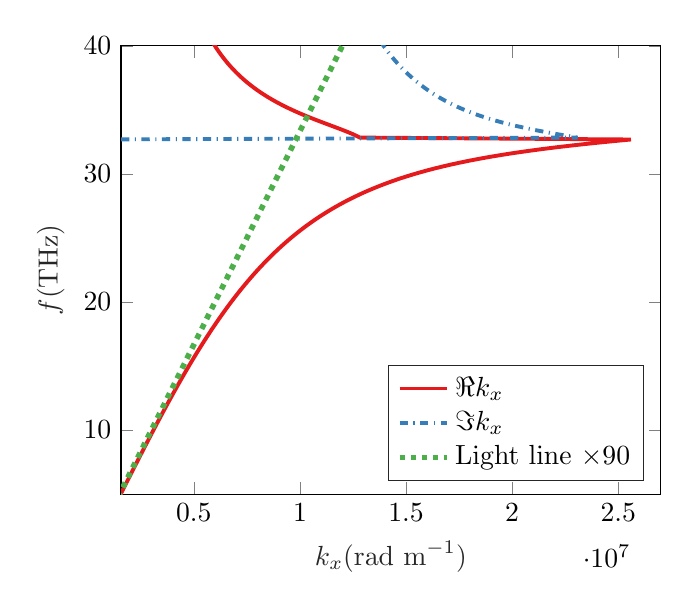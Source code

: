 % This file was created by matlab2tikz.
%
%The latest updates can be retrieved from
%  http://www.mathworks.com/matlabcentral/fileexchange/22022-matlab2tikz-matlab2tikz
%where you can also make suggestions and rate matlab2tikz.
%
\definecolor{mycolor1}{rgb}{0.894,0.102,0.11}%
\definecolor{mycolor2}{rgb}{0.216,0.494,0.722}%
\definecolor{mycolor3}{rgb}{0.302,0.686,0.29}%
%
\begin{tikzpicture}

\begin{axis}[
xmin=1569124,
xmax=27000000,
xlabel style={font=\color{white!15!black}},
xlabel={$k_x (\mathrm{rad~m}^{-1})$},
ymin=5,
ymax=40,
ylabel style={font=\color{white!15!black}},
ylabel={$f (\mathrm{THz})$},
axis background/.style={fill=white},
legend style={at={(0.97,0.03)}, anchor=south east, legend cell align=left, align=left, draw=white!15!black}
]
\addplot [color=mycolor1, line width=1.4pt]
  table[row sep=crcr]{%
31836.371	0.1\\
79553.604	0.25\\
127167.314	0.4\\
174680.576	0.551\\
222096.671	0.701\\
269418.884	0.851\\
316650.481	1.001\\
363794.709	1.151\\
410854.792	1.301\\
457833.936	1.452\\
504735.327	1.602\\
551562.132	1.752\\
598317.499	1.902\\
645004.563	2.052\\
691626.441	2.202\\
738186.236	2.353\\
784687.038	2.503\\
831131.925	2.653\\
877523.962	2.803\\
923866.204	2.953\\
970161.699	3.103\\
1016413.485	3.254\\
1062624.591	3.404\\
1108798.041	3.554\\
1154936.856	3.704\\
1201044.048	3.854\\
1247122.629	4.004\\
1293175.607	4.155\\
1339205.99	4.305\\
1385216.784	4.455\\
1431210.997	4.605\\
1477191.637	4.755\\
1523161.717	4.905\\
1569124.25	5.056\\
1615082.258	5.206\\
1661038.766	5.356\\
1706996.806	5.506\\
1752959.418	5.656\\
1798929.651	5.806\\
1844910.564	5.957\\
1890905.227	6.107\\
1936916.721	6.257\\
1982948.143	6.407\\
2029002.6	6.557\\
2075083.219	6.707\\
2121193.141	6.858\\
2167335.524	7.008\\
2213513.548	7.158\\
2259730.41	7.308\\
2305989.331	7.458\\
2352293.552	7.608\\
2398646.342	7.759\\
2445050.99	7.909\\
2491510.815	8.059\\
2538029.164	8.209\\
2584609.412	8.359\\
2631254.965	8.509\\
2677969.261	8.66\\
2724755.772	8.81\\
2771618.006	8.96\\
2818559.506	9.11\\
2865583.854	9.26\\
2912694.673	9.41\\
2959895.625	9.561\\
3007190.418	9.711\\
3054582.803	9.861\\
3102076.579	10.011\\
3149675.594	10.161\\
3197383.745	10.311\\
3245204.983	10.462\\
3293143.314	10.612\\
3341202.799	10.762\\
3389387.559	10.912\\
3437701.775	11.062\\
3486149.693	11.212\\
3534735.624	11.363\\
3583463.946	11.513\\
3632339.11	11.663\\
3681365.637	11.813\\
3730548.126	11.963\\
3779891.255	12.113\\
3829399.782	12.264\\
3879078.55	12.414\\
3928932.491	12.564\\
3978966.627	12.714\\
4029186.072	12.864\\
4079596.039	13.014\\
4130201.844	13.165\\
4181008.905	13.315\\
4232022.748	13.465\\
4283249.015	13.615\\
4334693.46	13.765\\
4386361.962	13.915\\
4438260.522	14.066\\
4490395.273	14.216\\
4542772.482	14.366\\
4595398.556	14.516\\
4648280.047	14.666\\
4701423.656	14.816\\
4754836.241	14.967\\
4808524.822	15.117\\
4862496.588	15.267\\
4916758.9	15.417\\
4971319.303	15.567\\
5026185.527	15.717\\
5081365.499	15.868\\
5136867.35	16.018\\
5192699.421	16.168\\
5248870.273	16.318\\
5305388.693	16.468\\
5362263.707	16.618\\
5419504.588	16.769\\
5477120.864	16.919\\
5535122.334	17.069\\
5593519.071	17.219\\
5652321.439	17.369\\
5711540.107	17.519\\
5771186.054	17.67\\
5831270.592	17.82\\
5891805.371	17.97\\
5952802.4	18.12\\
6014274.061	18.27\\
6076233.124	18.42\\
6138692.765	18.571\\
6201666.586	18.721\\
6265168.631	18.871\\
6329213.409	19.021\\
6393815.914	19.171\\
6458991.648	19.321\\
6524756.643	19.472\\
6591127.491	19.622\\
6658121.366	19.772\\
6725756.053	19.922\\
6794049.982	20.072\\
6863022.254	20.222\\
6932692.677	20.373\\
7003081.806	20.523\\
7074210.972	20.673\\
7146102.331	20.823\\
7218778.903	20.973\\
7292264.618	21.123\\
7366584.364	21.274\\
7441764.041	21.424\\
7517830.614	21.574\\
7594812.175	21.724\\
7672738.004	21.874\\
7751638.636	22.024\\
7831545.937	22.175\\
7912493.175	22.325\\
7994515.111	22.475\\
8077648.083	22.625\\
8161930.101	22.775\\
8247400.953	22.925\\
8334102.317	23.076\\
8422077.874	23.226\\
8511373.442	23.376\\
8602037.115	23.526\\
8694119.408	23.676\\
8787673.426	23.826\\
8882755.035	23.977\\
8979423.052	24.127\\
9077739.457	24.277\\
9177769.612	24.427\\
9279582.507	24.577\\
9383251.03	24.727\\
9488852.249	24.878\\
9596467.74	25.028\\
9706183.925	25.178\\
9818092.456	25.328\\
9932290.631	25.478\\
10048881.851	25.628\\
10167976.125	25.779\\
10289690.623	25.929\\
10414150.289	26.079\\
10541488.515	26.229\\
10671847.897	26.379\\
10805381.055	26.529\\
10942251.564	26.68\\
11082634.978	26.83\\
11226719.974	26.98\\
11374709.631	27.13\\
11526822.861	27.28\\
11683296.013	27.43\\
11844384.677	27.581\\
12010365.706	27.731\\
12181539.511	27.881\\
12358232.639	28.031\\
12540800.704	28.181\\
12729631.699	28.331\\
12925149.771	28.482\\
13127819.508	28.632\\
13338150.837	28.782\\
13556704.602	28.932\\
13784098.954	29.082\\
14021016.649	29.232\\
14268213.405	29.383\\
14526527.465	29.533\\
14796890.519	29.683\\
15080340.171	29.833\\
15378034.094	29.983\\
15691266.038	30.133\\
16021483.753	30.284\\
16370308.818	30.434\\
16739558.151	30.584\\
17131266.667	30.734\\
17547710.01	30.884\\
17991425.507	31.034\\
18465228.273	31.185\\
18972217.644	31.335\\
19515766.77	31.485\\
20099485.151	31.635\\
20727140.621	31.785\\
21402524.448	31.935\\
22129242.975	32.086\\
22910424.413	32.236\\
23748344.184	32.386\\
24643999.097	32.536\\
25596697.056	32.686\\
12824427.312	32.836\\
12644710.078	32.987\\
12444521.687	33.137\\
12227723.374	33.287\\
11998507.063	33.437\\
11761040.607	33.587\\
11519172.399	33.737\\
11276236.735	33.888\\
11034965.259	34.038\\
10797484.339	34.188\\
10565368.333	34.338\\
10339720.725	34.488\\
10121262.604	34.638\\
9910416.077	34.789\\
9707376.643	34.939\\
9512172.688	35.089\\
9324712.653	35.239\\
9144821.435	35.389\\
8972267.918	35.539\\
8806785.474	35.69\\
8648086.996	35.84\\
8495875.78	35.99\\
8349853.277	36.14\\
8209724.521	36.29\\
8075201.832	36.44\\
7946007.257	36.591\\
7821874.092	36.741\\
7702547.738	36.891\\
7587786.085	37.041\\
7477359.554	37.191\\
7371050.91	37.341\\
7268654.917	37.492\\
7169977.883	37.642\\
7074837.157	37.792\\
6983060.572	37.942\\
6894485.891	38.092\\
6808960.246	38.242\\
6726339.586	38.393\\
6646488.148	38.543\\
6569277.949	38.693\\
6494588.297	38.843\\
6422305.334	38.993\\
6352321.603	39.143\\
6284535.642	39.294\\
6218851.6	39.444\\
6155178.883	39.594\\
6093431.82	39.744\\
6033529.351	39.894\\
5975394.737	40.044\\
5918955.291	40.195\\
5864142.125	40.345\\
5810889.916	40.495\\
5759136.686	40.645\\
5708823.6	40.795\\
5659894.776	40.945\\
5612297.107	41.096\\
5565980.096	41.246\\
5520895.705	41.396\\
5476998.209	41.546\\
5434244.062	41.696\\
5392591.774	41.846\\
5352001.791	41.997\\
5312436.391	42.147\\
5273859.576	42.297\\
5236236.98	42.447\\
5199535.78	42.597\\
5163724.61	42.747\\
5128773.484	42.898\\
5094653.723	43.048\\
5061337.885	43.198\\
5028799.699	43.348\\
4997014.008	43.498\\
4965956.707	43.648\\
4935604.694	43.799\\
4905935.815	43.949\\
4876928.821	44.099\\
4848563.321	44.249\\
4820819.737	44.399\\
4793679.269	44.549\\
4767123.856	44.7\\
4741136.14	44.85\\
4715699.43	45\\
};
\addlegendentry{$\Re k_x$}

\addplot [color=mycolor2, dashdotted, line width=1.4pt]
  table[row sep=crcr]{%
216.926	0.1\\
216.429	0.25\\
215.944	0.4\\
215.474	0.551\\
215.02	0.701\\
214.581	0.851\\
214.157	1.001\\
213.748	1.151\\
213.355	1.301\\
212.976	1.452\\
212.612	1.602\\
212.263	1.752\\
211.929	1.902\\
211.61	2.052\\
211.305	2.202\\
211.014	2.353\\
210.738	2.503\\
210.476	2.653\\
210.229	2.803\\
209.996	2.953\\
209.777	3.103\\
209.573	3.254\\
209.382	3.404\\
209.206	3.554\\
209.044	3.704\\
208.896	3.854\\
208.762	4.004\\
208.642	4.155\\
208.537	4.305\\
208.445	4.455\\
208.368	4.605\\
208.304	4.755\\
208.255	4.905\\
208.22	5.056\\
208.199	5.206\\
208.192	5.356\\
208.2	5.506\\
208.222	5.656\\
208.258	5.806\\
208.308	5.957\\
208.373	6.107\\
208.452	6.257\\
208.546	6.407\\
208.655	6.557\\
208.778	6.707\\
208.916	6.858\\
209.069	7.008\\
209.236	7.158\\
209.419	7.308\\
209.617	7.458\\
209.83	7.608\\
210.059	7.759\\
210.303	7.909\\
210.563	8.059\\
210.838	8.209\\
211.129	8.359\\
211.437	8.509\\
211.76	8.66\\
212.1	8.81\\
212.456	8.96\\
212.829	9.11\\
213.219	9.26\\
213.626	9.41\\
214.05	9.561\\
214.492	9.711\\
214.952	9.861\\
215.429	10.011\\
215.924	10.161\\
216.438	10.311\\
216.971	10.462\\
217.522	10.612\\
218.092	10.762\\
218.682	10.912\\
219.292	11.062\\
219.922	11.212\\
220.572	11.363\\
221.242	11.513\\
221.934	11.663\\
222.647	11.813\\
223.381	11.963\\
224.138	12.113\\
224.917	12.264\\
225.719	12.414\\
226.545	12.564\\
227.394	12.714\\
228.267	12.864\\
229.165	13.014\\
230.088	13.165\\
231.036	13.315\\
232.011	13.465\\
233.012	13.615\\
234.041	13.765\\
235.097	13.915\\
236.181	14.066\\
237.295	14.216\\
238.438	14.366\\
239.611	14.516\\
240.816	14.666\\
242.052	14.816\\
243.32	14.967\\
244.622	15.117\\
245.958	15.267\\
247.328	15.417\\
248.734	15.567\\
250.177	15.717\\
251.657	15.868\\
253.176	16.018\\
254.734	16.168\\
256.332	16.318\\
257.972	16.468\\
259.655	16.618\\
261.382	16.769\\
263.154	16.919\\
264.972	17.069\\
266.838	17.219\\
268.753	17.369\\
270.718	17.519\\
272.736	17.67\\
274.807	17.82\\
276.933	17.97\\
279.116	18.12\\
281.357	18.27\\
283.66	18.42\\
286.024	18.571\\
288.453	18.721\\
290.949	18.871\\
293.513	19.021\\
296.149	19.171\\
298.858	19.321\\
301.643	19.472\\
304.507	19.622\\
307.452	19.772\\
310.481	19.922\\
313.598	20.072\\
316.806	20.222\\
320.108	20.373\\
323.507	20.523\\
327.007	20.673\\
330.613	20.823\\
334.328	20.973\\
338.157	21.123\\
342.104	21.274\\
346.174	21.424\\
350.373	21.574\\
354.705	21.724\\
359.176	21.874\\
363.792	22.024\\
368.56	22.175\\
373.487	22.325\\
378.579	22.475\\
383.844	22.625\\
389.29	22.775\\
394.925	22.925\\
400.76	23.076\\
406.802	23.226\\
413.063	23.376\\
419.554	23.526\\
426.285	23.676\\
433.27	23.826\\
440.522	23.977\\
448.055	24.127\\
455.884	24.277\\
464.025	24.427\\
472.496	24.577\\
481.316	24.727\\
490.505	24.878\\
500.085	25.028\\
510.079	25.178\\
520.512	25.328\\
531.411	25.478\\
542.807	25.628\\
554.73	25.779\\
567.217	25.929\\
580.304	26.079\\
594.032	26.229\\
608.446	26.379\\
623.595	26.529\\
639.532	26.68\\
656.316	26.83\\
674.009	26.98\\
692.683	27.13\\
712.414	27.28\\
733.288	27.43\\
755.398	27.581\\
778.849	27.731\\
803.756	27.881\\
830.247	28.031\\
858.464	28.181\\
888.567	28.331\\
920.732	28.482\\
955.16	28.632\\
992.073	28.782\\
1031.722	28.932\\
1074.389	29.082\\
1120.394	29.232\\
1170.097	29.383\\
1223.906	29.533\\
1282.283	29.683\\
1345.753	29.833\\
1414.908	29.983\\
1490.422	30.133\\
1573.055	30.284\\
1663.665	30.434\\
1763.212	30.584\\
1872.761	30.734\\
1993.484	30.884\\
2126.64	31.034\\
2273.545	31.185\\
2435.511	31.335\\
2613.752	31.485\\
2809.221	31.635\\
3022.392	31.785\\
3252.952	31.935\\
3499.427	32.086\\
3758.78	32.236\\
4026.077	32.386\\
4294.372	32.536\\
4554.998	32.686\\
23086382.79	32.836\\
22534202.895	32.987\\
22008914.822	33.137\\
21512846.204	33.287\\
21047274.729	33.437\\
20612436.939	33.587\\
20207666.813	33.737\\
19831610.697	33.888\\
19482461.33	34.038\\
19158168.64	34.188\\
18856605.75	34.338\\
18575685.791	34.488\\
18313435.346	34.638\\
18068034.338	34.789\\
17837832.33	34.939\\
17621349.572	35.089\\
17417269.002	35.239\\
17224423.486	35.389\\
17041781.074	35.539\\
16868429.982	35.69\\
16703564.242	35.84\\
16546470.516	35.99\\
16396516.273	36.14\\
16253139.36	36.29\\
16115838.885	36.44\\
15984167.311	36.591\\
15857723.629	36.741\\
15736147.465	36.891\\
15619114.02	37.041\\
15506329.699	37.191\\
15397528.355	37.341\\
15292468.047	37.492\\
15190928.236	37.642\\
15092707.358	37.792\\
14997620.727	37.942\\
14905498.695	38.092\\
14816185.068	38.242\\
14729535.705	38.393\\
14645417.3	38.543\\
14563706.312	38.693\\
14484288.016	38.843\\
14407055.675	38.993\\
14331909.801	39.143\\
14258757.499	39.294\\
14187511.889	39.444\\
14118091.583	39.594\\
14050420.224	39.744\\
13984426.072	39.894\\
13920041.629	40.044\\
13857203.305	40.195\\
13795851.115	40.345\\
13735928.407	40.495\\
13677381.614	40.645\\
13620160.03	40.795\\
13564215.604	40.945\\
13509502.759	41.096\\
13455978.218	41.246\\
13403600.853	41.396\\
13352331.538	41.546\\
13302133.026	41.696\\
13252969.824	41.846\\
13204808.085	41.997\\
13157615.51	42.147\\
13111361.248	42.297\\
13066015.815	42.447\\
13021551.015	42.597\\
12977939.86	42.747\\
12935156.508	42.898\\
12893176.196	43.048\\
12851975.181	43.198\\
12811530.685	43.348\\
12771820.846	43.498\\
12732824.664	43.648\\
12694521.964	43.799\\
12656893.348	43.949\\
12619920.157	44.099\\
12583584.437	44.249\\
12547868.903	44.399\\
12512756.906	44.549\\
12478232.401	44.7\\
12444279.922	44.85\\
12410884.554	45\\
};
\addlegendentry{$\Im k_x$}

\addplot [color=mycolor3, dotted, line width=2.0pt]
  table[row sep=crcr]{%
30000	0.1\\
75050.167	0.25\\
120100.334	0.4\\
165150.502	0.551\\
210200.669	0.701\\
255250.836	0.851\\
300301.003	1.001\\
345351.171	1.151\\
390401.338	1.301\\
435451.505	1.452\\
480501.672	1.602\\
525551.839	1.752\\
570602.007	1.902\\
615652.174	2.052\\
660702.341	2.202\\
705752.508	2.353\\
750802.676	2.503\\
795852.843	2.653\\
840903.01	2.803\\
885953.177	2.953\\
931003.344	3.103\\
976053.512	3.254\\
1021103.679	3.404\\
1066153.846	3.554\\
1111204.013	3.704\\
1156254.181	3.854\\
1201304.348	4.004\\
1246354.515	4.155\\
1291404.682	4.305\\
1336454.849	4.455\\
1381505.017	4.605\\
1426555.184	4.755\\
1471605.351	4.905\\
1516655.518	5.056\\
1561705.686	5.206\\
1606755.853	5.356\\
1651806.02	5.506\\
1696856.187	5.656\\
1741906.355	5.806\\
1786956.522	5.957\\
1832006.689	6.107\\
1877056.856	6.257\\
1922107.023	6.407\\
1967157.191	6.557\\
2012207.358	6.707\\
2057257.525	6.858\\
2102307.692	7.008\\
2147357.86	7.158\\
2192408.027	7.308\\
2237458.194	7.458\\
2282508.361	7.608\\
2327558.528	7.759\\
2372608.696	7.909\\
2417658.863	8.059\\
2462709.03	8.209\\
2507759.197	8.359\\
2552809.365	8.509\\
2597859.532	8.66\\
2642909.699	8.81\\
2687959.866	8.96\\
2733010.033	9.11\\
2778060.201	9.26\\
2823110.368	9.41\\
2868160.535	9.561\\
2913210.702	9.711\\
2958260.87	9.861\\
3003311.037	10.011\\
3048361.204	10.161\\
3093411.371	10.311\\
3138461.538	10.462\\
3183511.706	10.612\\
3228561.873	10.762\\
3273612.04	10.912\\
3318662.207	11.062\\
3363712.375	11.212\\
3408762.542	11.363\\
3453812.709	11.513\\
3498862.876	11.663\\
3543913.043	11.813\\
3588963.211	11.963\\
3634013.378	12.113\\
3679063.545	12.264\\
3724113.712	12.414\\
3769163.88	12.564\\
3814214.047	12.714\\
3859264.214	12.864\\
3904314.381	13.014\\
3949364.548	13.165\\
3994414.716	13.315\\
4039464.883	13.465\\
4084515.05	13.615\\
4129565.217	13.765\\
4174615.385	13.915\\
4219665.552	14.066\\
4264715.719	14.216\\
4309765.886	14.366\\
4354816.054	14.516\\
4399866.221	14.666\\
4444916.388	14.816\\
4489966.555	14.967\\
4535016.722	15.117\\
4580066.89	15.267\\
4625117.057	15.417\\
4670167.224	15.567\\
4715217.391	15.717\\
4760267.559	15.868\\
4805317.726	16.018\\
4850367.893	16.168\\
4895418.06	16.318\\
4940468.227	16.468\\
4985518.395	16.618\\
5030568.562	16.769\\
5075618.729	16.919\\
5120668.896	17.069\\
5165719.064	17.219\\
5210769.231	17.369\\
5255819.398	17.519\\
5300869.565	17.67\\
5345919.732	17.82\\
5390969.9	17.97\\
5436020.067	18.12\\
5481070.234	18.27\\
5526120.401	18.42\\
5571170.569	18.571\\
5616220.736	18.721\\
5661270.903	18.871\\
5706321.07	19.021\\
5751371.237	19.171\\
5796421.405	19.321\\
5841471.572	19.472\\
5886521.739	19.622\\
5931571.906	19.772\\
5976622.074	19.922\\
6021672.241	20.072\\
6066722.408	20.222\\
6111772.575	20.373\\
6156822.742	20.523\\
6201872.91	20.673\\
6246923.077	20.823\\
6291973.244	20.973\\
6337023.411	21.123\\
6382073.579	21.274\\
6427123.746	21.424\\
6472173.913	21.574\\
6517224.08	21.724\\
6562274.247	21.874\\
6607324.415	22.024\\
6652374.582	22.175\\
6697424.749	22.325\\
6742474.916	22.475\\
6787525.084	22.625\\
6832575.251	22.775\\
6877625.418	22.925\\
6922675.585	23.076\\
6967725.753	23.226\\
7012775.92	23.376\\
7057826.087	23.526\\
7102876.254	23.676\\
7147926.421	23.826\\
7192976.589	23.977\\
7238026.756	24.127\\
7283076.923	24.277\\
7328127.09	24.427\\
7373177.258	24.577\\
7418227.425	24.727\\
7463277.592	24.878\\
7508327.759	25.028\\
7553377.926	25.178\\
7598428.094	25.328\\
7643478.261	25.478\\
7688528.428	25.628\\
7733578.595	25.779\\
7778628.763	25.929\\
7823678.93	26.079\\
7868729.097	26.229\\
7913779.264	26.379\\
7958829.431	26.529\\
8003879.599	26.68\\
8048929.766	26.83\\
8093979.933	26.98\\
8139030.1	27.13\\
8184080.268	27.28\\
8229130.435	27.43\\
8274180.602	27.581\\
8319230.769	27.731\\
8364280.936	27.881\\
8409331.104	28.031\\
8454381.271	28.181\\
8499431.438	28.331\\
8544481.605	28.482\\
8589531.773	28.632\\
8634581.94	28.782\\
8679632.107	28.932\\
8724682.274	29.082\\
8769732.441	29.232\\
8814782.609	29.383\\
8859832.776	29.533\\
8904882.943	29.683\\
8949933.11	29.833\\
8994983.278	29.983\\
9040033.445	30.133\\
9085083.612	30.284\\
9130133.779	30.434\\
9175183.946	30.584\\
9220234.114	30.734\\
9265284.281	30.884\\
9310334.448	31.034\\
9355384.615	31.185\\
9400434.783	31.335\\
9445484.95	31.485\\
9490535.117	31.635\\
9535585.284	31.785\\
9580635.452	31.935\\
9625685.619	32.086\\
9670735.786	32.236\\
9715785.953	32.386\\
9760836.12	32.536\\
9805886.288	32.686\\
9850936.455	32.836\\
9895986.622	32.987\\
9941036.789	33.137\\
9986086.957	33.287\\
10031137.124	33.437\\
10076187.291	33.587\\
10121237.458	33.737\\
10166287.625	33.888\\
10211337.793	34.038\\
10256387.96	34.188\\
10301438.127	34.338\\
10346488.294	34.488\\
10391538.462	34.638\\
10436588.629	34.789\\
10481638.796	34.939\\
10526688.963	35.089\\
10571739.13	35.239\\
10616789.298	35.389\\
10661839.465	35.539\\
10706889.632	35.69\\
10751939.799	35.84\\
10796989.967	35.99\\
10842040.134	36.14\\
10887090.301	36.29\\
10932140.468	36.44\\
10977190.635	36.591\\
11022240.803	36.741\\
11067290.97	36.891\\
11112341.137	37.041\\
11157391.304	37.191\\
11202441.472	37.341\\
11247491.639	37.492\\
11292541.806	37.642\\
11337591.973	37.792\\
11382642.14	37.942\\
11427692.308	38.092\\
11472742.475	38.242\\
11517792.642	38.393\\
11562842.809	38.543\\
11607892.977	38.693\\
11652943.144	38.843\\
11697993.311	38.993\\
11743043.478	39.143\\
11788093.645	39.294\\
11833143.813	39.444\\
11878193.98	39.594\\
11923244.147	39.744\\
11968294.314	39.894\\
12013344.482	40.044\\
12058394.649	40.195\\
12103444.816	40.345\\
12148494.983	40.495\\
12193545.151	40.645\\
12238595.318	40.795\\
12283645.485	40.945\\
12328695.652	41.096\\
12373745.819	41.246\\
12418795.987	41.396\\
12463846.154	41.546\\
12508896.321	41.696\\
12553946.488	41.846\\
12598996.656	41.997\\
12644046.823	42.147\\
12689096.99	42.297\\
12734147.157	42.447\\
12779197.324	42.597\\
12824247.492	42.747\\
12869297.659	42.898\\
12914347.826	43.048\\
12959397.993	43.198\\
13004448.161	43.348\\
13049498.328	43.498\\
13094548.495	43.648\\
13139598.662	43.799\\
13184648.829	43.949\\
13229698.997	44.099\\
13274749.164	44.249\\
13319799.331	44.399\\
13364849.498	44.549\\
13409899.666	44.7\\
13454949.833	44.85\\
13500000	45\\
};
\addlegendentry{Light line $\times 90$}

\end{axis}
\end{tikzpicture}%